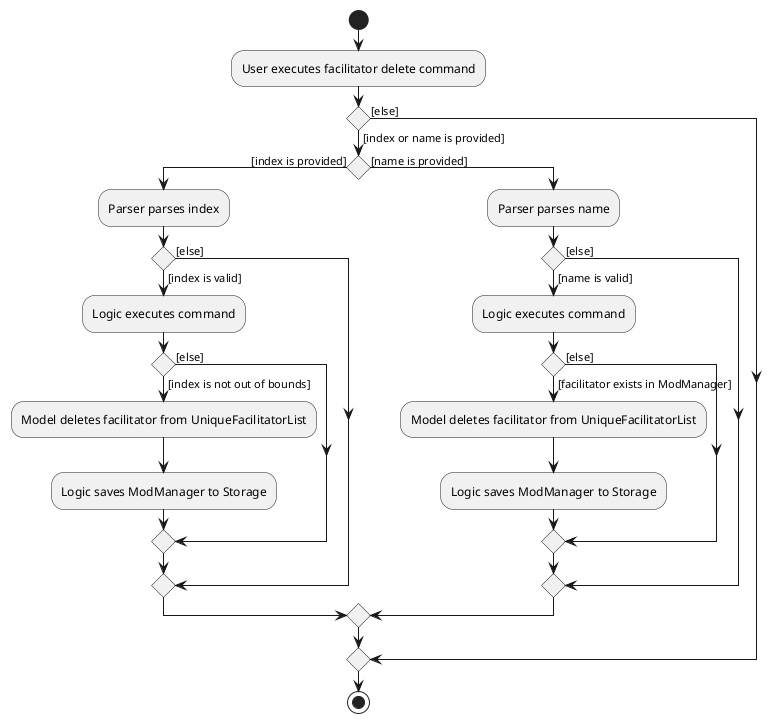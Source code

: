 @startuml
start
:User executes facilitator delete command;
if () then ([index or name is provided])
    if () then ([index is provided])
        :Parser parses index;
        if () then ([index is valid])
            :Logic executes command;
            if () then ([index is not out of bounds])
                :Model deletes facilitator from UniqueFacilitatorList;
                :Logic saves ModManager to Storage;
            else ([else])
            endif
        else ([else])
        endif
    else ([name is provided])
        :Parser parses name;
        if () then ([name is valid])
            :Logic executes command;
            if () then ([facilitator exists in ModManager])
                :Model deletes facilitator from UniqueFacilitatorList;
                :Logic saves ModManager to Storage;
            else ([else])
            endif
        else ([else])
        endif
    endif
else ([else])
endif
stop
@enduml
